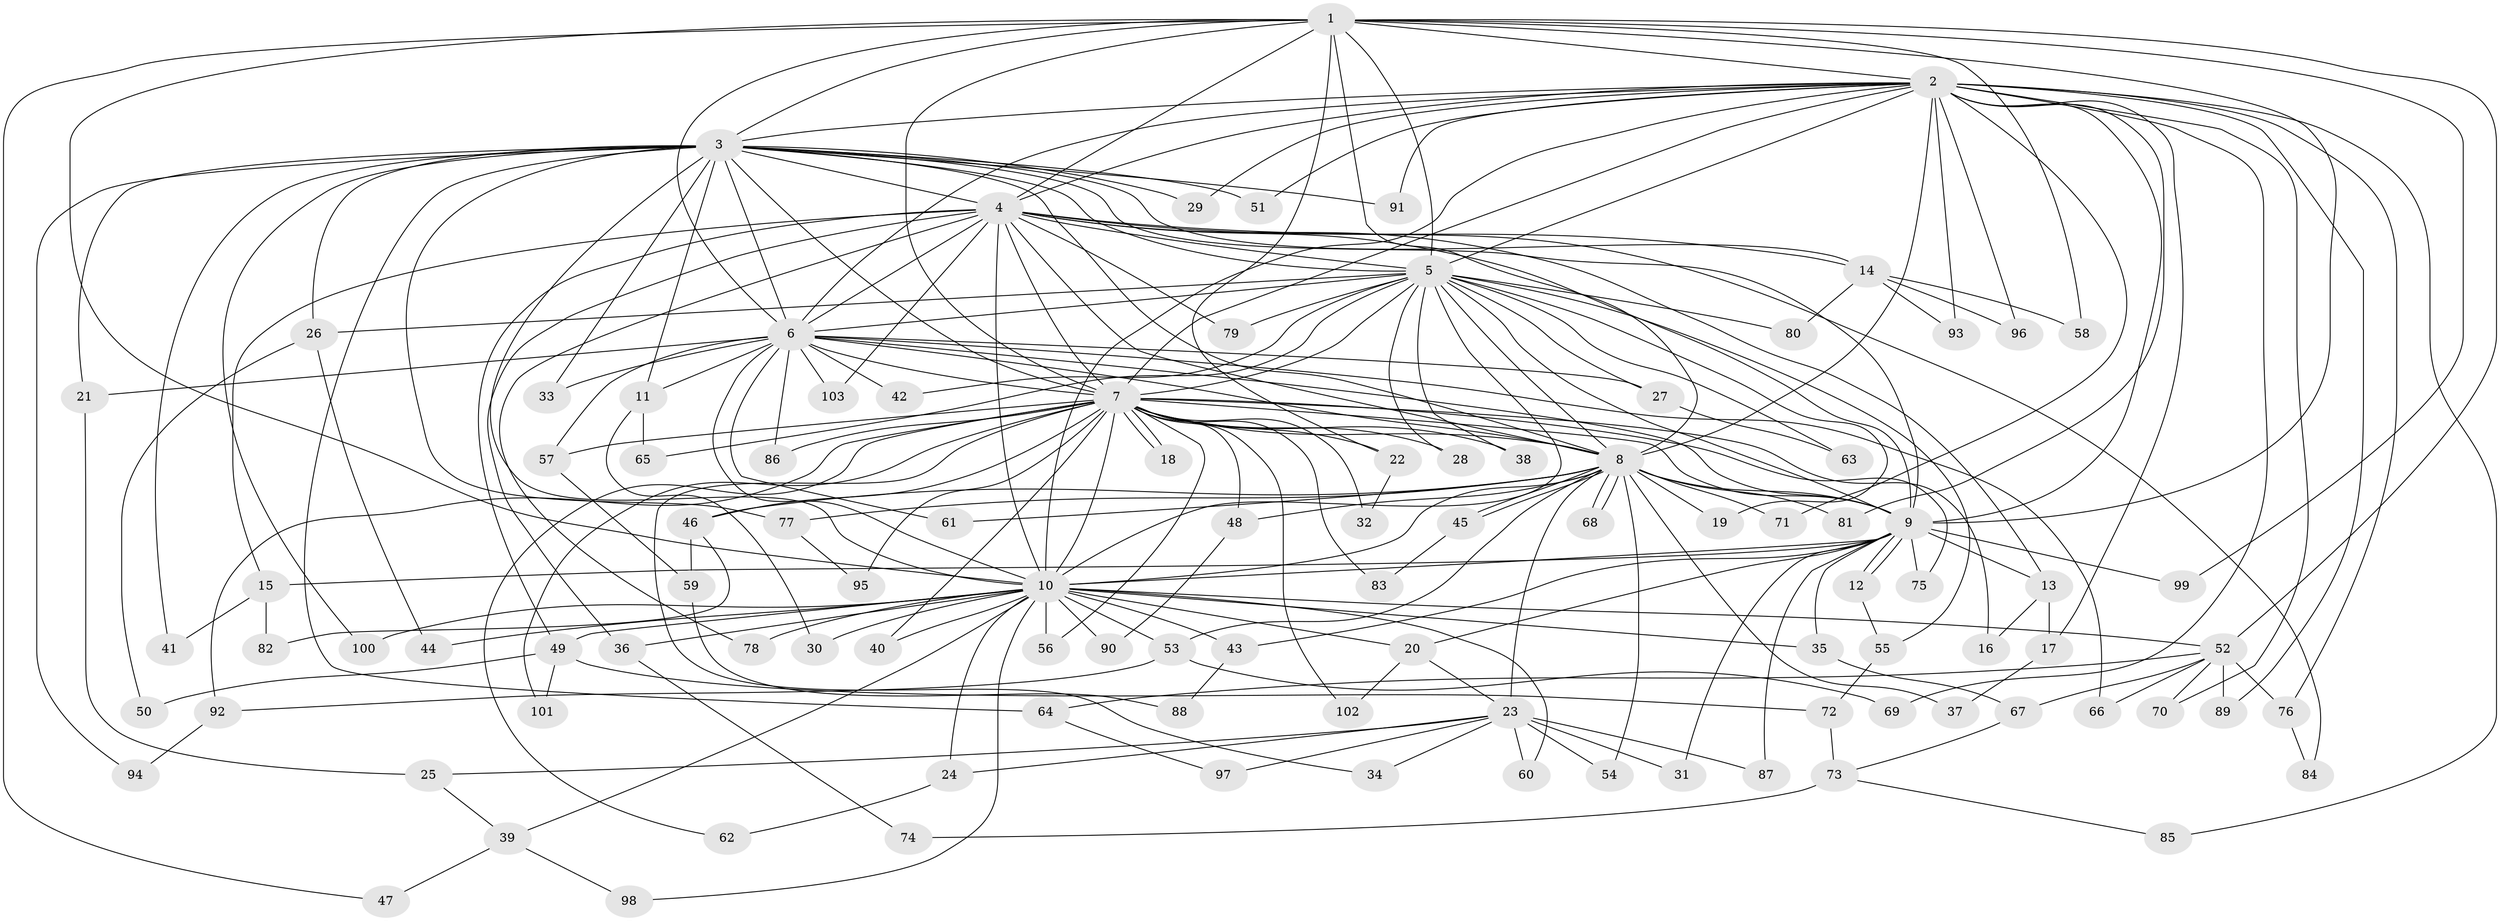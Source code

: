 // Generated by graph-tools (version 1.1) at 2025/14/03/09/25 04:14:08]
// undirected, 103 vertices, 231 edges
graph export_dot {
graph [start="1"]
  node [color=gray90,style=filled];
  1;
  2;
  3;
  4;
  5;
  6;
  7;
  8;
  9;
  10;
  11;
  12;
  13;
  14;
  15;
  16;
  17;
  18;
  19;
  20;
  21;
  22;
  23;
  24;
  25;
  26;
  27;
  28;
  29;
  30;
  31;
  32;
  33;
  34;
  35;
  36;
  37;
  38;
  39;
  40;
  41;
  42;
  43;
  44;
  45;
  46;
  47;
  48;
  49;
  50;
  51;
  52;
  53;
  54;
  55;
  56;
  57;
  58;
  59;
  60;
  61;
  62;
  63;
  64;
  65;
  66;
  67;
  68;
  69;
  70;
  71;
  72;
  73;
  74;
  75;
  76;
  77;
  78;
  79;
  80;
  81;
  82;
  83;
  84;
  85;
  86;
  87;
  88;
  89;
  90;
  91;
  92;
  93;
  94;
  95;
  96;
  97;
  98;
  99;
  100;
  101;
  102;
  103;
  1 -- 2;
  1 -- 3;
  1 -- 4;
  1 -- 5;
  1 -- 6;
  1 -- 7;
  1 -- 8;
  1 -- 9;
  1 -- 10;
  1 -- 22;
  1 -- 47;
  1 -- 52;
  1 -- 58;
  1 -- 99;
  2 -- 3;
  2 -- 4;
  2 -- 5;
  2 -- 6;
  2 -- 7;
  2 -- 8;
  2 -- 9;
  2 -- 10;
  2 -- 17;
  2 -- 29;
  2 -- 51;
  2 -- 69;
  2 -- 70;
  2 -- 71;
  2 -- 76;
  2 -- 81;
  2 -- 85;
  2 -- 89;
  2 -- 91;
  2 -- 93;
  2 -- 96;
  3 -- 4;
  3 -- 5;
  3 -- 6;
  3 -- 7;
  3 -- 8;
  3 -- 9;
  3 -- 10;
  3 -- 11;
  3 -- 14;
  3 -- 21;
  3 -- 26;
  3 -- 29;
  3 -- 33;
  3 -- 41;
  3 -- 51;
  3 -- 64;
  3 -- 77;
  3 -- 91;
  3 -- 94;
  3 -- 100;
  4 -- 5;
  4 -- 6;
  4 -- 7;
  4 -- 8;
  4 -- 9;
  4 -- 10;
  4 -- 13;
  4 -- 14;
  4 -- 15;
  4 -- 36;
  4 -- 49;
  4 -- 78;
  4 -- 79;
  4 -- 84;
  4 -- 103;
  5 -- 6;
  5 -- 7;
  5 -- 8;
  5 -- 9;
  5 -- 10;
  5 -- 19;
  5 -- 26;
  5 -- 27;
  5 -- 28;
  5 -- 38;
  5 -- 42;
  5 -- 55;
  5 -- 63;
  5 -- 65;
  5 -- 79;
  5 -- 80;
  6 -- 7;
  6 -- 8;
  6 -- 9;
  6 -- 10;
  6 -- 11;
  6 -- 21;
  6 -- 27;
  6 -- 33;
  6 -- 42;
  6 -- 57;
  6 -- 61;
  6 -- 66;
  6 -- 86;
  6 -- 103;
  7 -- 8;
  7 -- 9;
  7 -- 10;
  7 -- 16;
  7 -- 18;
  7 -- 18;
  7 -- 22;
  7 -- 28;
  7 -- 32;
  7 -- 34;
  7 -- 38;
  7 -- 40;
  7 -- 46;
  7 -- 48;
  7 -- 56;
  7 -- 57;
  7 -- 62;
  7 -- 75;
  7 -- 83;
  7 -- 86;
  7 -- 92;
  7 -- 95;
  7 -- 101;
  7 -- 102;
  8 -- 9;
  8 -- 10;
  8 -- 19;
  8 -- 23;
  8 -- 37;
  8 -- 45;
  8 -- 45;
  8 -- 46;
  8 -- 48;
  8 -- 53;
  8 -- 54;
  8 -- 61;
  8 -- 68;
  8 -- 68;
  8 -- 71;
  8 -- 77;
  8 -- 81;
  9 -- 10;
  9 -- 12;
  9 -- 12;
  9 -- 13;
  9 -- 15;
  9 -- 20;
  9 -- 31;
  9 -- 35;
  9 -- 43;
  9 -- 75;
  9 -- 87;
  9 -- 99;
  10 -- 20;
  10 -- 24;
  10 -- 30;
  10 -- 35;
  10 -- 36;
  10 -- 39;
  10 -- 40;
  10 -- 43;
  10 -- 44;
  10 -- 49;
  10 -- 52;
  10 -- 53;
  10 -- 56;
  10 -- 60;
  10 -- 78;
  10 -- 90;
  10 -- 98;
  10 -- 100;
  11 -- 30;
  11 -- 65;
  12 -- 55;
  13 -- 16;
  13 -- 17;
  14 -- 58;
  14 -- 80;
  14 -- 93;
  14 -- 96;
  15 -- 41;
  15 -- 82;
  17 -- 37;
  20 -- 23;
  20 -- 102;
  21 -- 25;
  22 -- 32;
  23 -- 24;
  23 -- 25;
  23 -- 31;
  23 -- 34;
  23 -- 54;
  23 -- 60;
  23 -- 87;
  23 -- 97;
  24 -- 62;
  25 -- 39;
  26 -- 44;
  26 -- 50;
  27 -- 63;
  35 -- 67;
  36 -- 74;
  39 -- 47;
  39 -- 98;
  43 -- 88;
  45 -- 83;
  46 -- 59;
  46 -- 82;
  48 -- 90;
  49 -- 50;
  49 -- 72;
  49 -- 101;
  52 -- 64;
  52 -- 66;
  52 -- 67;
  52 -- 70;
  52 -- 76;
  52 -- 89;
  53 -- 69;
  53 -- 92;
  55 -- 72;
  57 -- 59;
  59 -- 88;
  64 -- 97;
  67 -- 73;
  72 -- 73;
  73 -- 74;
  73 -- 85;
  76 -- 84;
  77 -- 95;
  92 -- 94;
}
